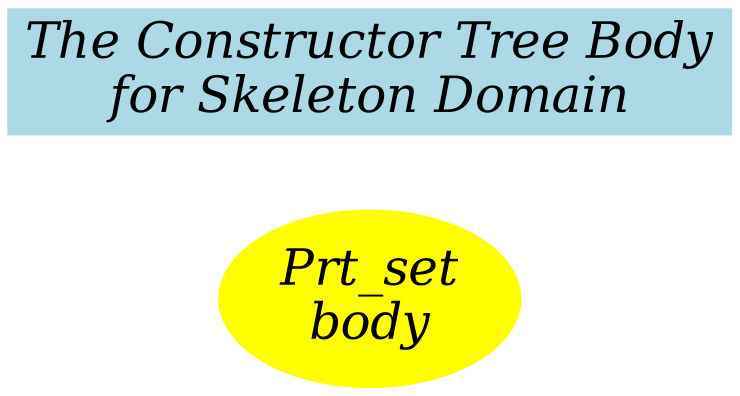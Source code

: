 digraph prototype_body {
  size="14,14";
  node [color=yellow, style=filled, fontsize=24, fontname="Palatino-Italic", fontcolor=black];
  edge [fontname = "Bitstream Vera Sans" fontsize = 12 arrowsize="0.7" dir = down];

  Title [label = "The Constructor Tree Body\nfor Skeleton Domain" shape="record" color=lightblue, style=filled];
  Title -> "Prt_set\nbody" [style="invis"];

   }
